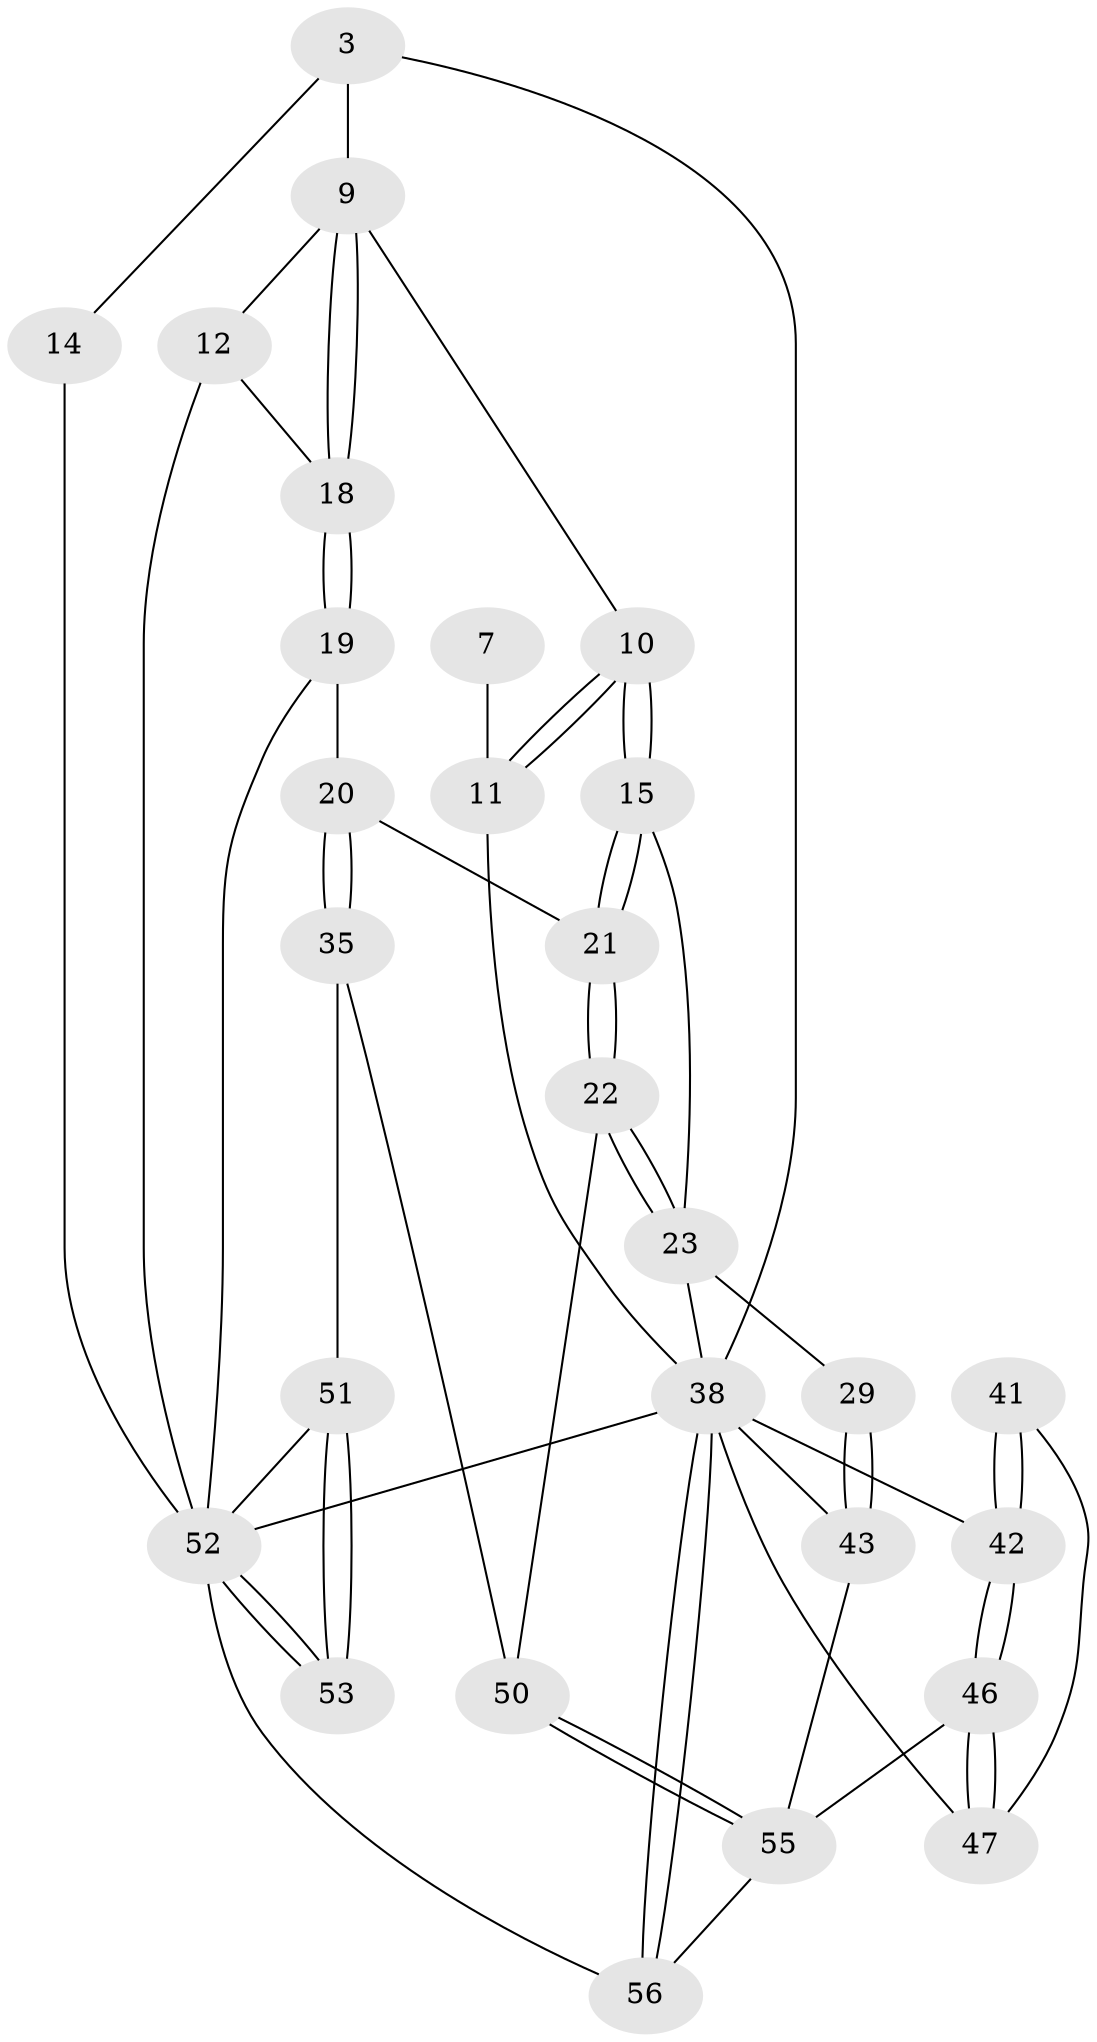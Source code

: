 // original degree distribution, {3: 0.07142857142857142, 4: 0.23214285714285715, 5: 0.42857142857142855, 6: 0.26785714285714285}
// Generated by graph-tools (version 1.1) at 2025/01/03/09/25 05:01:00]
// undirected, 28 vertices, 61 edges
graph export_dot {
graph [start="1"]
  node [color=gray90,style=filled];
  3 [pos="+0+0",super="+2"];
  7 [pos="+0.4714649636824912+0.030858573430612952"];
  9 [pos="+0.46026500698626593+0.33284603575129124",super="+8"];
  10 [pos="+0.425653288154751+0.3531164184106706"];
  11 [pos="+0.34549757739517645+0.22957541408652454",super="+6"];
  12 [pos="+0.8035017421212096+0.2917845182473198"];
  14 [pos="+1+0"];
  15 [pos="+0.4194297619509067+0.36264918509748106"];
  18 [pos="+0.726415316702826+0.3842061657872994"];
  19 [pos="+0.7219770272444869+0.39987781183026894"];
  20 [pos="+0.6793023295869318+0.4566195484421303"];
  21 [pos="+0.5081919970082869+0.5905720679301601"];
  22 [pos="+0.48289625048822166+0.6520748125105446"];
  23 [pos="+0.35559378075139486+0.5832411829084905",super="+16"];
  29 [pos="+0.31331144948129747+0.5724111060315564"];
  35 [pos="+0.7338089443033435+0.7240087528329123"];
  38 [pos="+0+1",super="+37+36"];
  41 [pos="+0.07858313298808015+0.594442442831571"];
  42 [pos="+0.1344638074558827+0.6762472221465741"];
  43 [pos="+0.22914517605825083+0.680520651537119",super="+25+24"];
  46 [pos="+0.12122157906671054+0.8441427619878128"];
  47 [pos="+0.06592673674634476+0.6454593203764597",super="+40"];
  50 [pos="+0.5343743334079762+0.7021729831390224",super="+48"];
  51 [pos="+0.9852847614002983+0.6540513476041186",super="+34"];
  52 [pos="+0.911737370746083+1",super="+39+32+13"];
  53 [pos="+0.8569998169547062+0.9795244072567845"];
  55 [pos="+0.6965069859064674+1",super="+49"];
  56 [pos="+0+1",super="+54"];
  3 -- 14 [weight=2];
  3 -- 38 [weight=2];
  3 -- 9;
  7 -- 11 [weight=2];
  9 -- 10;
  9 -- 18;
  9 -- 18;
  9 -- 12;
  10 -- 11;
  10 -- 11;
  10 -- 15;
  10 -- 15;
  11 -- 38;
  12 -- 18;
  12 -- 52;
  14 -- 52 [weight=2];
  15 -- 21;
  15 -- 21;
  15 -- 23;
  18 -- 19;
  18 -- 19;
  19 -- 20;
  19 -- 52;
  20 -- 21;
  20 -- 35;
  20 -- 35;
  21 -- 22;
  21 -- 22;
  22 -- 23;
  22 -- 23;
  22 -- 50;
  23 -- 29;
  23 -- 38;
  29 -- 43 [weight=2];
  29 -- 43;
  35 -- 50;
  35 -- 51;
  38 -- 56;
  38 -- 56;
  38 -- 47 [weight=2];
  38 -- 43 [weight=2];
  38 -- 42;
  38 -- 52;
  41 -- 42;
  41 -- 42;
  41 -- 47;
  42 -- 46;
  42 -- 46;
  43 -- 55;
  46 -- 47;
  46 -- 47;
  46 -- 55;
  50 -- 55 [weight=2];
  50 -- 55;
  51 -- 53 [weight=2];
  51 -- 53;
  51 -- 52;
  52 -- 53;
  52 -- 53;
  52 -- 56;
  55 -- 56 [weight=2];
}
